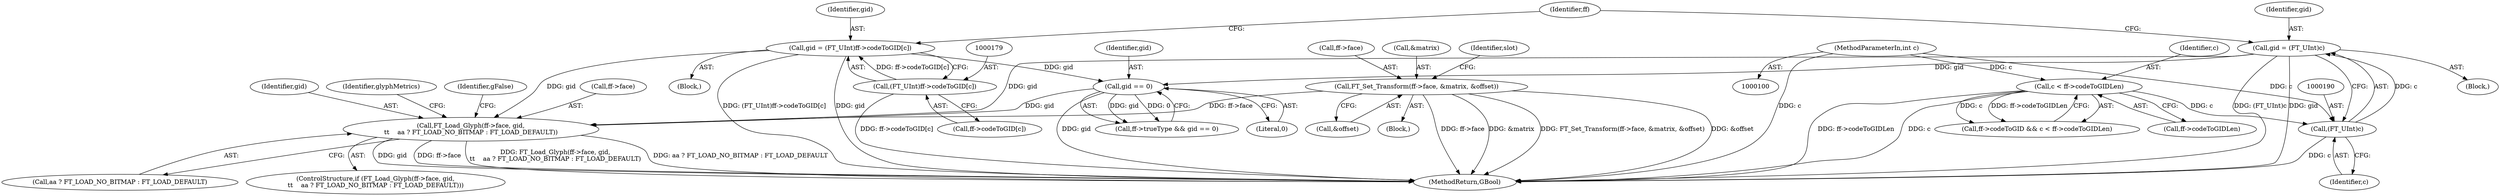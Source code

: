 digraph "0_poppler_9cf2325fb22f812b31858e519411f57747d39bd8_3@pointer" {
"1000204" [label="(Call,FT_Load_Glyph(ff->face, gid,\n\t\t    aa ? FT_LOAD_NO_BITMAP : FT_LOAD_DEFAULT))"];
"1000150" [label="(Call,FT_Set_Transform(ff->face, &matrix, &offset))"];
"1000187" [label="(Call,gid = (FT_UInt)c)"];
"1000189" [label="(Call,(FT_UInt)c)"];
"1000170" [label="(Call,c < ff->codeToGIDLen)"];
"1000101" [label="(MethodParameterIn,int c)"];
"1000176" [label="(Call,gid = (FT_UInt)ff->codeToGID[c])"];
"1000178" [label="(Call,(FT_UInt)ff->codeToGID[c])"];
"1000197" [label="(Call,gid == 0)"];
"1000205" [label="(Call,ff->face)"];
"1000154" [label="(Call,&matrix)"];
"1000189" [label="(Call,(FT_UInt)c)"];
"1000101" [label="(MethodParameterIn,int c)"];
"1000195" [label="(Identifier,ff)"];
"1000175" [label="(Block,)"];
"1000193" [label="(Call,ff->trueType && gid == 0)"];
"1000208" [label="(Identifier,gid)"];
"1000176" [label="(Call,gid = (FT_UInt)ff->codeToGID[c])"];
"1000109" [label="(Block,)"];
"1000203" [label="(ControlStructure,if (FT_Load_Glyph(ff->face, gid,\n\t\t    aa ? FT_LOAD_NO_BITMAP : FT_LOAD_DEFAULT)))"];
"1000441" [label="(MethodReturn,GBool)"];
"1000218" [label="(Identifier,glyphMetrics)"];
"1000170" [label="(Call,c < ff->codeToGIDLen)"];
"1000166" [label="(Call,ff->codeToGID && c < ff->codeToGIDLen)"];
"1000171" [label="(Identifier,c)"];
"1000159" [label="(Identifier,slot)"];
"1000209" [label="(Call,aa ? FT_LOAD_NO_BITMAP : FT_LOAD_DEFAULT)"];
"1000187" [label="(Call,gid = (FT_UInt)c)"];
"1000178" [label="(Call,(FT_UInt)ff->codeToGID[c])"];
"1000180" [label="(Call,ff->codeToGID[c])"];
"1000151" [label="(Call,ff->face)"];
"1000186" [label="(Block,)"];
"1000177" [label="(Identifier,gid)"];
"1000204" [label="(Call,FT_Load_Glyph(ff->face, gid,\n\t\t    aa ? FT_LOAD_NO_BITMAP : FT_LOAD_DEFAULT))"];
"1000150" [label="(Call,FT_Set_Transform(ff->face, &matrix, &offset))"];
"1000215" [label="(Identifier,gFalse)"];
"1000199" [label="(Literal,0)"];
"1000198" [label="(Identifier,gid)"];
"1000156" [label="(Call,&offset)"];
"1000191" [label="(Identifier,c)"];
"1000188" [label="(Identifier,gid)"];
"1000197" [label="(Call,gid == 0)"];
"1000172" [label="(Call,ff->codeToGIDLen)"];
"1000204" -> "1000203"  [label="AST: "];
"1000204" -> "1000209"  [label="CFG: "];
"1000205" -> "1000204"  [label="AST: "];
"1000208" -> "1000204"  [label="AST: "];
"1000209" -> "1000204"  [label="AST: "];
"1000215" -> "1000204"  [label="CFG: "];
"1000218" -> "1000204"  [label="CFG: "];
"1000204" -> "1000441"  [label="DDG: aa ? FT_LOAD_NO_BITMAP : FT_LOAD_DEFAULT"];
"1000204" -> "1000441"  [label="DDG: gid"];
"1000204" -> "1000441"  [label="DDG: ff->face"];
"1000204" -> "1000441"  [label="DDG: FT_Load_Glyph(ff->face, gid,\n\t\t    aa ? FT_LOAD_NO_BITMAP : FT_LOAD_DEFAULT)"];
"1000150" -> "1000204"  [label="DDG: ff->face"];
"1000187" -> "1000204"  [label="DDG: gid"];
"1000176" -> "1000204"  [label="DDG: gid"];
"1000197" -> "1000204"  [label="DDG: gid"];
"1000150" -> "1000109"  [label="AST: "];
"1000150" -> "1000156"  [label="CFG: "];
"1000151" -> "1000150"  [label="AST: "];
"1000154" -> "1000150"  [label="AST: "];
"1000156" -> "1000150"  [label="AST: "];
"1000159" -> "1000150"  [label="CFG: "];
"1000150" -> "1000441"  [label="DDG: ff->face"];
"1000150" -> "1000441"  [label="DDG: &matrix"];
"1000150" -> "1000441"  [label="DDG: FT_Set_Transform(ff->face, &matrix, &offset)"];
"1000150" -> "1000441"  [label="DDG: &offset"];
"1000187" -> "1000186"  [label="AST: "];
"1000187" -> "1000189"  [label="CFG: "];
"1000188" -> "1000187"  [label="AST: "];
"1000189" -> "1000187"  [label="AST: "];
"1000195" -> "1000187"  [label="CFG: "];
"1000187" -> "1000441"  [label="DDG: gid"];
"1000187" -> "1000441"  [label="DDG: (FT_UInt)c"];
"1000189" -> "1000187"  [label="DDG: c"];
"1000187" -> "1000197"  [label="DDG: gid"];
"1000189" -> "1000191"  [label="CFG: "];
"1000190" -> "1000189"  [label="AST: "];
"1000191" -> "1000189"  [label="AST: "];
"1000189" -> "1000441"  [label="DDG: c"];
"1000170" -> "1000189"  [label="DDG: c"];
"1000101" -> "1000189"  [label="DDG: c"];
"1000170" -> "1000166"  [label="AST: "];
"1000170" -> "1000172"  [label="CFG: "];
"1000171" -> "1000170"  [label="AST: "];
"1000172" -> "1000170"  [label="AST: "];
"1000166" -> "1000170"  [label="CFG: "];
"1000170" -> "1000441"  [label="DDG: ff->codeToGIDLen"];
"1000170" -> "1000441"  [label="DDG: c"];
"1000170" -> "1000166"  [label="DDG: c"];
"1000170" -> "1000166"  [label="DDG: ff->codeToGIDLen"];
"1000101" -> "1000170"  [label="DDG: c"];
"1000101" -> "1000100"  [label="AST: "];
"1000101" -> "1000441"  [label="DDG: c"];
"1000176" -> "1000175"  [label="AST: "];
"1000176" -> "1000178"  [label="CFG: "];
"1000177" -> "1000176"  [label="AST: "];
"1000178" -> "1000176"  [label="AST: "];
"1000195" -> "1000176"  [label="CFG: "];
"1000176" -> "1000441"  [label="DDG: (FT_UInt)ff->codeToGID[c]"];
"1000176" -> "1000441"  [label="DDG: gid"];
"1000178" -> "1000176"  [label="DDG: ff->codeToGID[c]"];
"1000176" -> "1000197"  [label="DDG: gid"];
"1000178" -> "1000180"  [label="CFG: "];
"1000179" -> "1000178"  [label="AST: "];
"1000180" -> "1000178"  [label="AST: "];
"1000178" -> "1000441"  [label="DDG: ff->codeToGID[c]"];
"1000197" -> "1000193"  [label="AST: "];
"1000197" -> "1000199"  [label="CFG: "];
"1000198" -> "1000197"  [label="AST: "];
"1000199" -> "1000197"  [label="AST: "];
"1000193" -> "1000197"  [label="CFG: "];
"1000197" -> "1000441"  [label="DDG: gid"];
"1000197" -> "1000193"  [label="DDG: gid"];
"1000197" -> "1000193"  [label="DDG: 0"];
}
